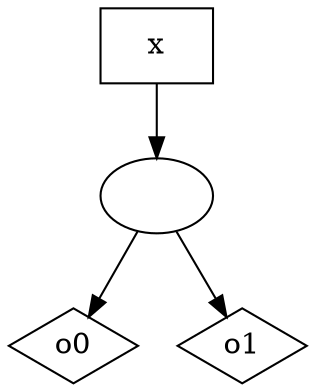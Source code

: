 digraph G {
n0 [label="o0",shape="diamond"];
n2 [label=""];
n3 [label="o1",shape="diamond"];
n5 [label="x",shape="box"];
n2 -> n0
n2 -> n3
n5 -> n2
}